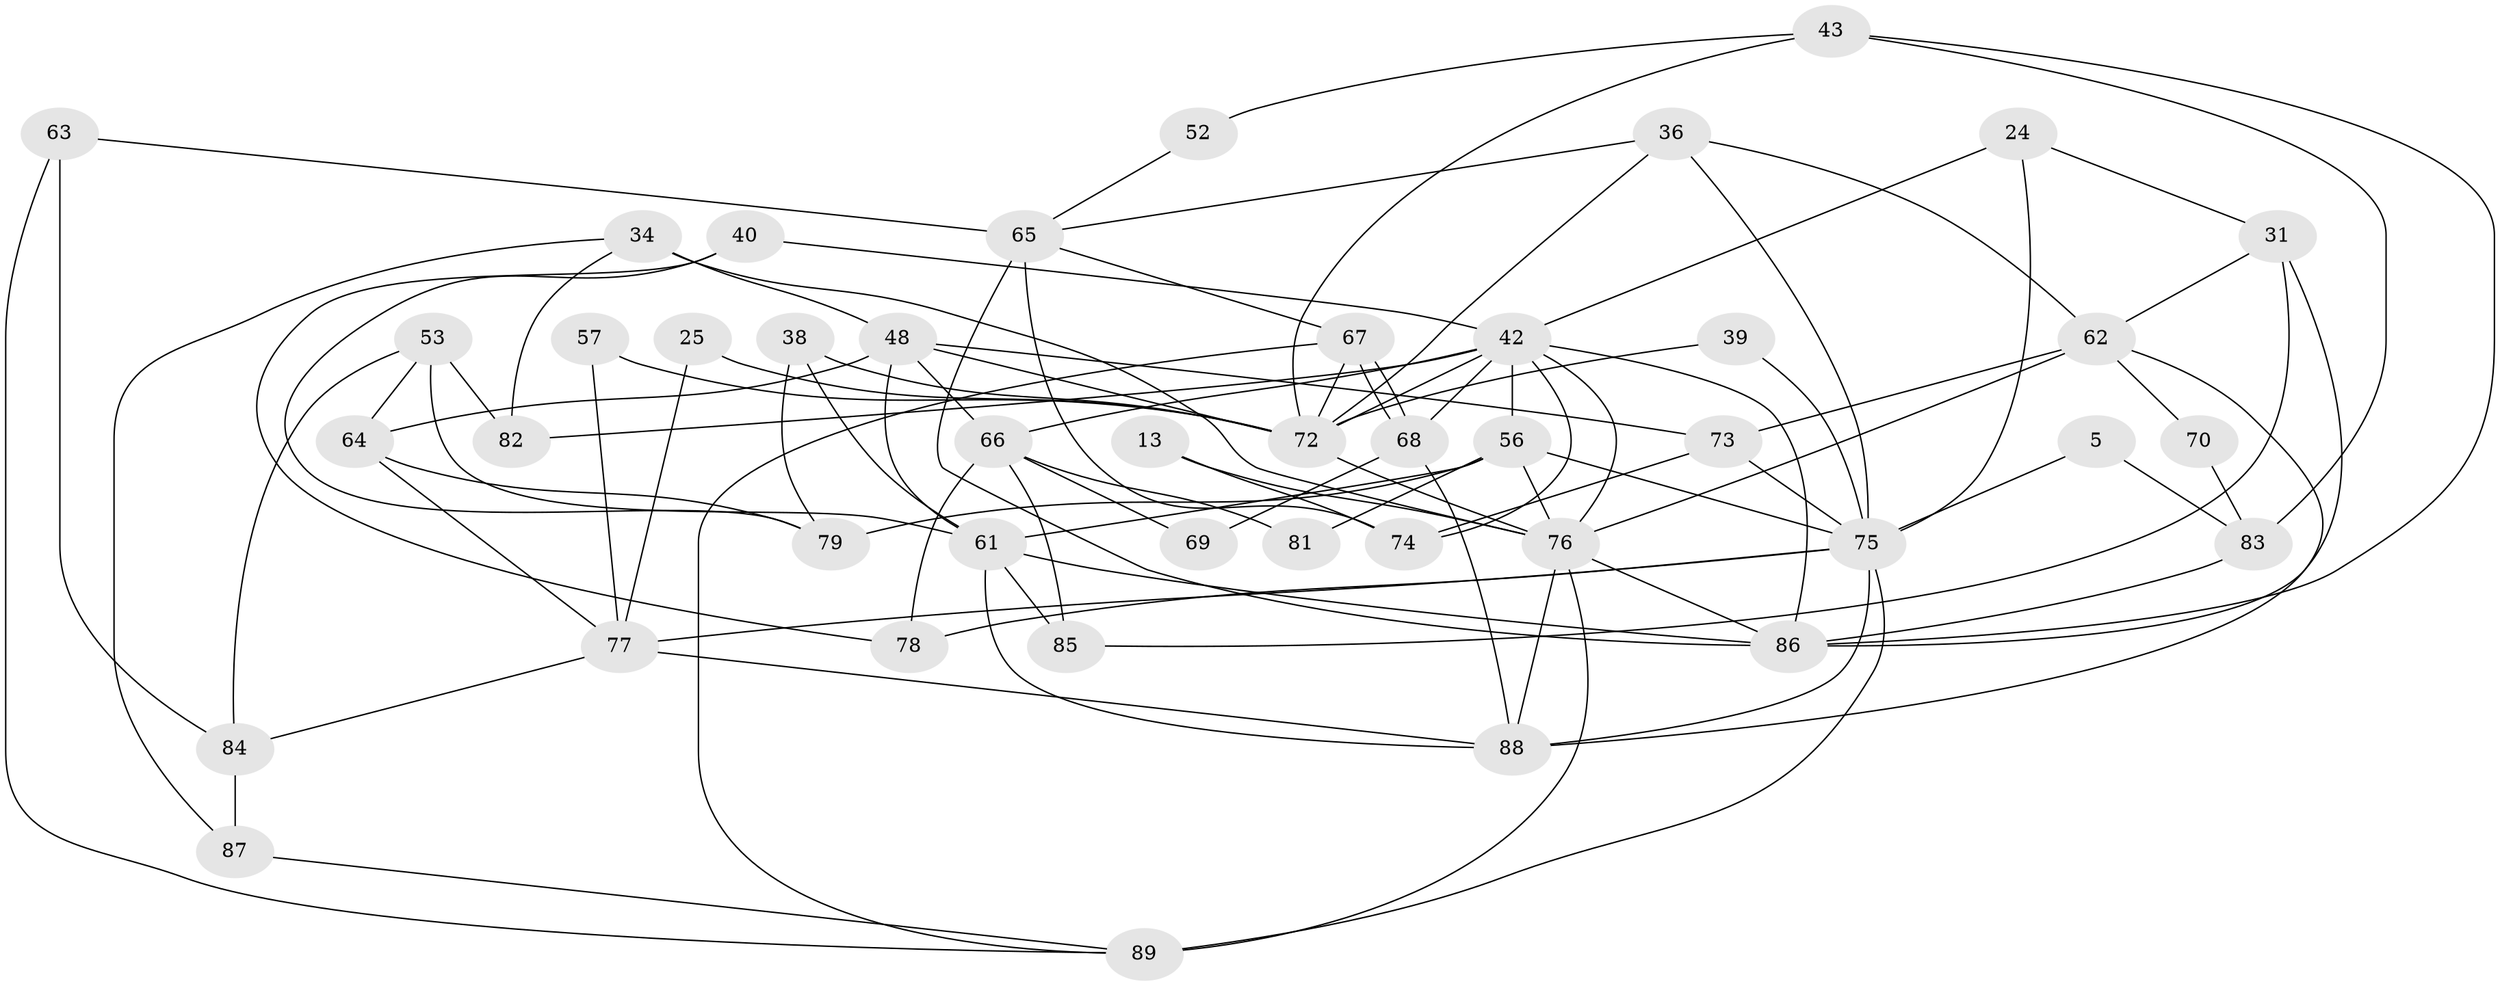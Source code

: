 // original degree distribution, {4: 0.30337078651685395, 3: 0.23595505617977527, 2: 0.12359550561797752, 5: 0.2696629213483146, 6: 0.02247191011235955, 8: 0.011235955056179775, 7: 0.02247191011235955, 9: 0.011235955056179775}
// Generated by graph-tools (version 1.1) at 2025/50/03/09/25 04:50:11]
// undirected, 44 vertices, 98 edges
graph export_dot {
graph [start="1"]
  node [color=gray90,style=filled];
  5;
  13;
  24;
  25;
  31;
  34 [super="+26"];
  36 [super="+16"];
  38;
  39;
  40;
  42 [super="+37+12"];
  43 [super="+19"];
  48 [super="+44"];
  52;
  53;
  56 [super="+9+18"];
  57;
  61 [super="+58"];
  62 [super="+51"];
  63 [super="+8"];
  64;
  65 [super="+54"];
  66 [super="+49"];
  67;
  68 [super="+27"];
  69;
  70;
  72 [super="+35+47+59"];
  73 [super="+17"];
  74;
  75 [super="+50"];
  76 [super="+21+32"];
  77 [super="+41"];
  78 [super="+28"];
  79 [super="+71"];
  81;
  82 [super="+60"];
  83;
  84;
  85 [super="+3"];
  86 [super="+45"];
  87;
  88 [super="+80+2"];
  89 [super="+10+20"];
  5 -- 75;
  5 -- 83;
  13 -- 74;
  13 -- 76;
  24 -- 31;
  24 -- 75;
  24 -- 42;
  25 -- 77 [weight=2];
  25 -- 72;
  31 -- 62;
  31 -- 86 [weight=2];
  31 -- 85;
  34 -- 82 [weight=2];
  34 -- 87;
  34 -- 48 [weight=2];
  34 -- 76 [weight=2];
  36 -- 75;
  36 -- 65;
  36 -- 62;
  36 -- 72;
  38 -- 79;
  38 -- 72 [weight=2];
  38 -- 61;
  39 -- 75;
  39 -- 72;
  40 -- 42;
  40 -- 79;
  40 -- 78;
  42 -- 66 [weight=3];
  42 -- 82;
  42 -- 72 [weight=6];
  42 -- 68;
  42 -- 74;
  42 -- 86;
  42 -- 56;
  42 -- 76;
  43 -- 86;
  43 -- 52 [weight=2];
  43 -- 83 [weight=2];
  43 -- 72;
  48 -- 61;
  48 -- 64;
  48 -- 73;
  48 -- 72 [weight=3];
  48 -- 66;
  52 -- 65;
  53 -- 84;
  53 -- 82 [weight=2];
  53 -- 64;
  53 -- 61;
  56 -- 75 [weight=2];
  56 -- 81;
  56 -- 79 [weight=3];
  56 -- 61;
  56 -- 76;
  57 -- 77 [weight=2];
  57 -- 72 [weight=2];
  61 -- 88;
  61 -- 86;
  61 -- 85;
  62 -- 76;
  62 -- 73 [weight=2];
  62 -- 70;
  62 -- 88;
  63 -- 84 [weight=2];
  63 -- 89;
  63 -- 65 [weight=2];
  64 -- 79;
  64 -- 77;
  65 -- 86 [weight=2];
  65 -- 67;
  65 -- 74;
  66 -- 81;
  66 -- 85;
  66 -- 69;
  66 -- 78;
  67 -- 68;
  67 -- 68;
  67 -- 89;
  67 -- 72;
  68 -- 88;
  68 -- 69;
  70 -- 83;
  72 -- 76 [weight=2];
  73 -- 74;
  73 -- 75;
  75 -- 77;
  75 -- 88 [weight=2];
  75 -- 78;
  75 -- 89;
  76 -- 88 [weight=2];
  76 -- 89 [weight=2];
  76 -- 86;
  77 -- 84;
  77 -- 88 [weight=2];
  83 -- 86;
  84 -- 87;
  87 -- 89;
}
